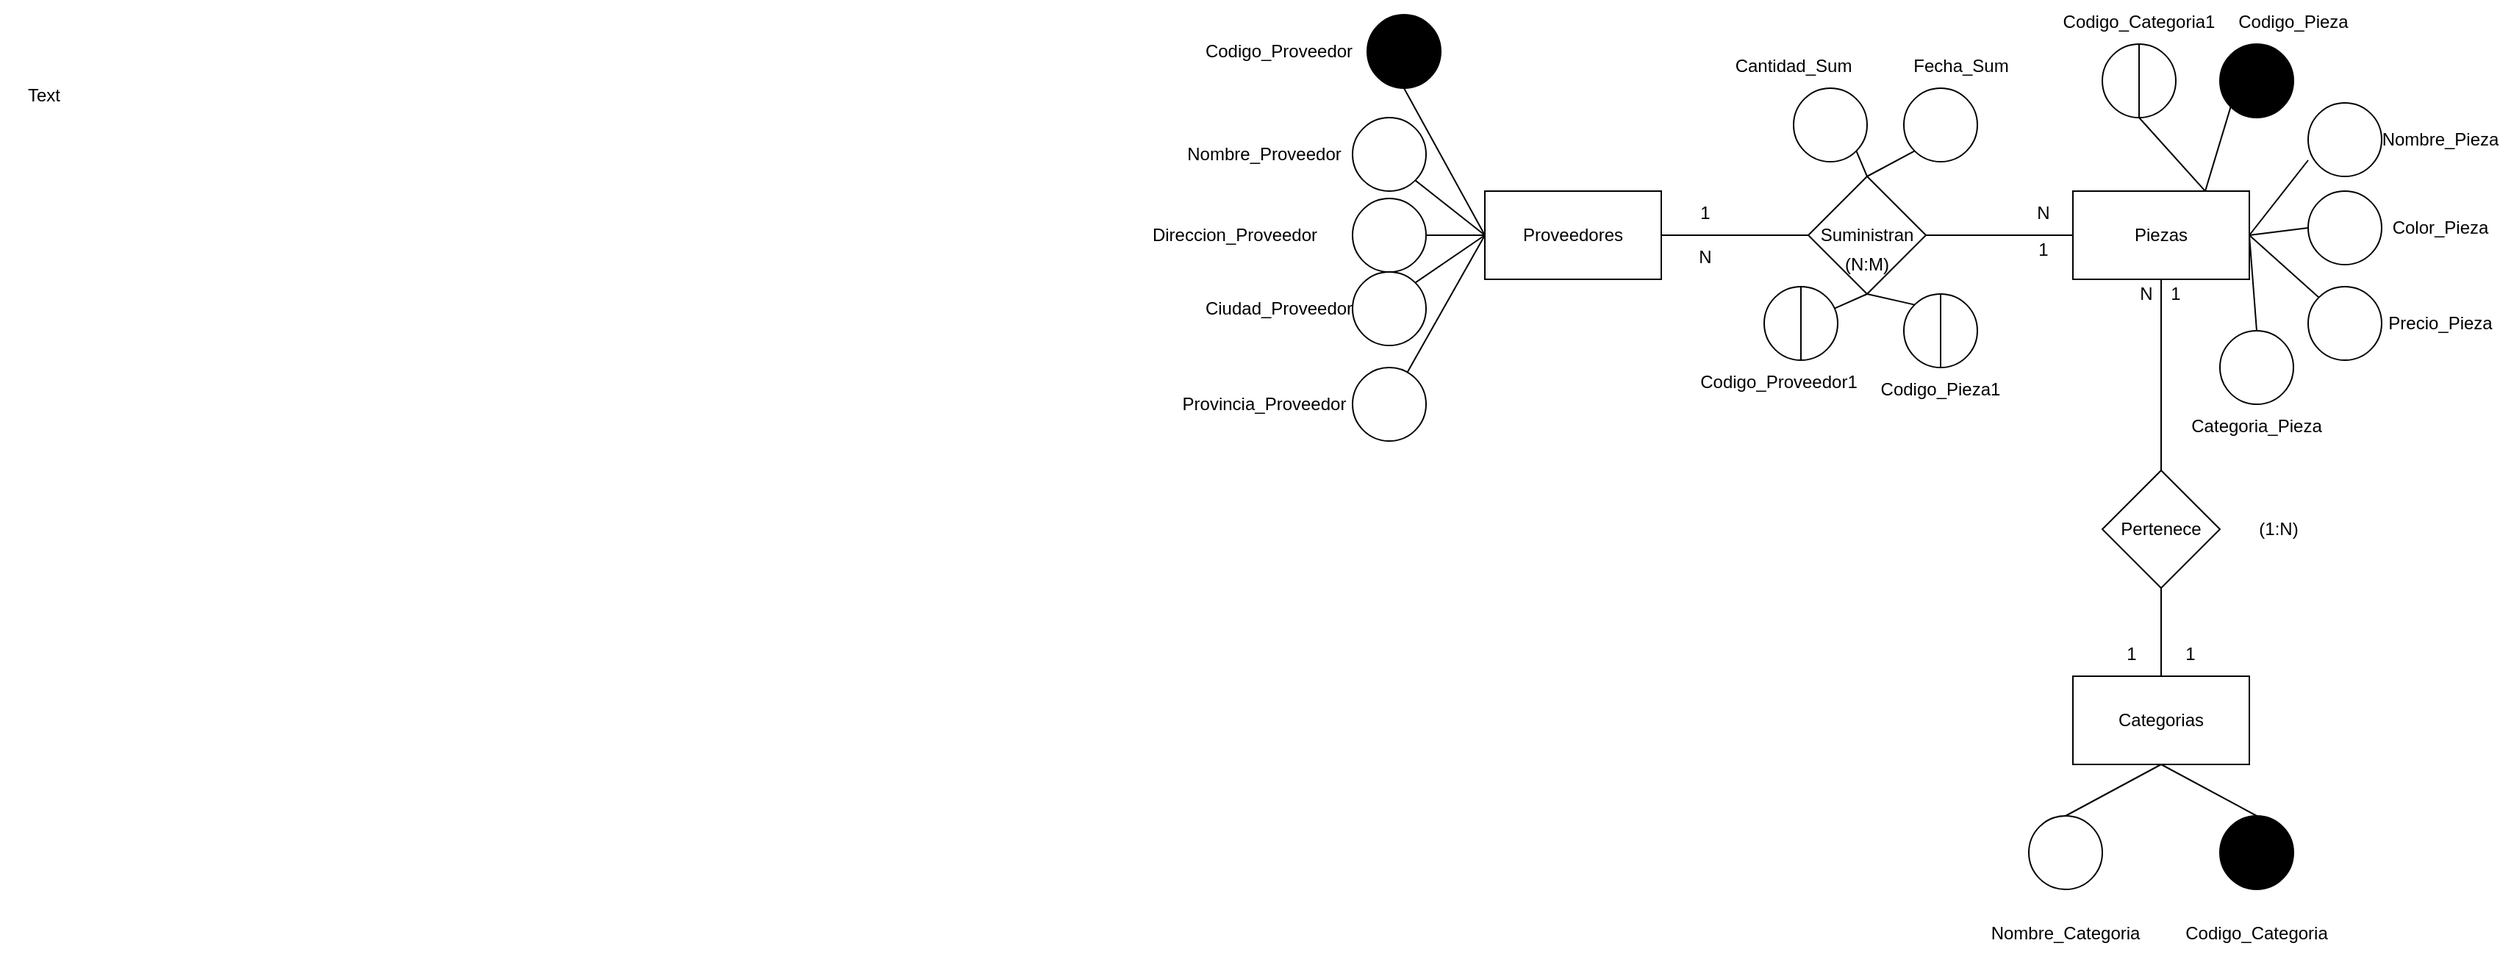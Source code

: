 <mxfile version="18.2.0" type="device"><diagram id="mLYuOWikCPeswwUpQjML" name="Page-1"><mxGraphModel dx="3207" dy="1776" grid="1" gridSize="10" guides="1" tooltips="1" connect="1" arrows="1" fold="1" page="1" pageScale="1" pageWidth="827" pageHeight="1169" math="0" shadow="0"><root><mxCell id="0"/><mxCell id="1" parent="0"/><mxCell id="brag9VQY992VoUUGH0Zw-1" value="Proveedores" style="rounded=0;whiteSpace=wrap;html=1;" vertex="1" parent="1"><mxGeometry x="120" y="110" width="120" height="60" as="geometry"/></mxCell><mxCell id="brag9VQY992VoUUGH0Zw-2" value="" style="ellipse;whiteSpace=wrap;html=1;aspect=fixed;" vertex="1" parent="1"><mxGeometry x="30" y="60" width="50" height="50" as="geometry"/></mxCell><mxCell id="brag9VQY992VoUUGH0Zw-3" value="" style="ellipse;whiteSpace=wrap;html=1;aspect=fixed;fillColor=#000000;" vertex="1" parent="1"><mxGeometry x="40" y="-10" width="50" height="50" as="geometry"/></mxCell><mxCell id="brag9VQY992VoUUGH0Zw-4" value="" style="ellipse;whiteSpace=wrap;html=1;aspect=fixed;" vertex="1" parent="1"><mxGeometry x="30" y="230" width="50" height="50" as="geometry"/></mxCell><mxCell id="brag9VQY992VoUUGH0Zw-5" value="" style="ellipse;whiteSpace=wrap;html=1;aspect=fixed;" vertex="1" parent="1"><mxGeometry x="30" y="115" width="50" height="50" as="geometry"/></mxCell><mxCell id="brag9VQY992VoUUGH0Zw-6" value="" style="ellipse;whiteSpace=wrap;html=1;aspect=fixed;" vertex="1" parent="1"><mxGeometry x="30" y="165" width="50" height="50" as="geometry"/></mxCell><mxCell id="brag9VQY992VoUUGH0Zw-7" value="Codigo_Proveedor" style="text;html=1;strokeColor=none;fillColor=none;align=center;verticalAlign=middle;whiteSpace=wrap;rounded=0;" vertex="1" parent="1"><mxGeometry x="-50" width="60" height="30" as="geometry"/></mxCell><mxCell id="brag9VQY992VoUUGH0Zw-8" value="Text" style="text;html=1;strokeColor=none;fillColor=none;align=center;verticalAlign=middle;whiteSpace=wrap;rounded=0;" vertex="1" parent="1"><mxGeometry x="-890" y="30" width="60" height="30" as="geometry"/></mxCell><mxCell id="brag9VQY992VoUUGH0Zw-9" value="Nombre_Proveedor" style="text;html=1;strokeColor=none;fillColor=none;align=center;verticalAlign=middle;whiteSpace=wrap;rounded=0;" vertex="1" parent="1"><mxGeometry x="-60" y="70" width="60" height="30" as="geometry"/></mxCell><mxCell id="brag9VQY992VoUUGH0Zw-10" value="Direccion_Proveedor" style="text;html=1;strokeColor=none;fillColor=none;align=center;verticalAlign=middle;whiteSpace=wrap;rounded=0;" vertex="1" parent="1"><mxGeometry x="-80" y="125" width="60" height="30" as="geometry"/></mxCell><mxCell id="brag9VQY992VoUUGH0Zw-11" value="Ciudad_Proveedor" style="text;html=1;strokeColor=none;fillColor=none;align=center;verticalAlign=middle;whiteSpace=wrap;rounded=0;" vertex="1" parent="1"><mxGeometry x="-50" y="175" width="60" height="30" as="geometry"/></mxCell><mxCell id="brag9VQY992VoUUGH0Zw-12" value="Provincia_Proveedor" style="text;html=1;strokeColor=none;fillColor=none;align=center;verticalAlign=middle;whiteSpace=wrap;rounded=0;" vertex="1" parent="1"><mxGeometry x="-60" y="240" width="60" height="30" as="geometry"/></mxCell><mxCell id="brag9VQY992VoUUGH0Zw-13" value="" style="endArrow=none;html=1;rounded=0;entryX=1;entryY=1;entryDx=0;entryDy=0;exitX=0;exitY=0.5;exitDx=0;exitDy=0;" edge="1" parent="1" source="brag9VQY992VoUUGH0Zw-1" target="brag9VQY992VoUUGH0Zw-2"><mxGeometry width="50" height="50" relative="1" as="geometry"><mxPoint x="250" y="210" as="sourcePoint"/><mxPoint x="300" y="160" as="targetPoint"/></mxGeometry></mxCell><mxCell id="brag9VQY992VoUUGH0Zw-14" value="" style="endArrow=none;html=1;rounded=0;entryX=0;entryY=0.5;entryDx=0;entryDy=0;exitX=1;exitY=0.5;exitDx=0;exitDy=0;" edge="1" parent="1" source="brag9VQY992VoUUGH0Zw-5" target="brag9VQY992VoUUGH0Zw-1"><mxGeometry width="50" height="50" relative="1" as="geometry"><mxPoint x="250" y="210" as="sourcePoint"/><mxPoint x="300" y="160" as="targetPoint"/></mxGeometry></mxCell><mxCell id="brag9VQY992VoUUGH0Zw-15" value="" style="endArrow=none;html=1;rounded=0;entryX=0;entryY=0.5;entryDx=0;entryDy=0;exitX=1;exitY=0;exitDx=0;exitDy=0;" edge="1" parent="1" source="brag9VQY992VoUUGH0Zw-6" target="brag9VQY992VoUUGH0Zw-1"><mxGeometry width="50" height="50" relative="1" as="geometry"><mxPoint x="250" y="210" as="sourcePoint"/><mxPoint x="300" y="160" as="targetPoint"/></mxGeometry></mxCell><mxCell id="brag9VQY992VoUUGH0Zw-16" value="" style="endArrow=none;html=1;rounded=0;entryX=0;entryY=0.5;entryDx=0;entryDy=0;" edge="1" parent="1" source="brag9VQY992VoUUGH0Zw-4" target="brag9VQY992VoUUGH0Zw-1"><mxGeometry width="50" height="50" relative="1" as="geometry"><mxPoint x="250" y="210" as="sourcePoint"/><mxPoint x="300" y="160" as="targetPoint"/></mxGeometry></mxCell><mxCell id="brag9VQY992VoUUGH0Zw-17" value="" style="endArrow=none;html=1;rounded=0;entryX=0.5;entryY=1;entryDx=0;entryDy=0;" edge="1" parent="1" target="brag9VQY992VoUUGH0Zw-3"><mxGeometry width="50" height="50" relative="1" as="geometry"><mxPoint x="120" y="140" as="sourcePoint"/><mxPoint x="300" y="160" as="targetPoint"/></mxGeometry></mxCell><mxCell id="brag9VQY992VoUUGH0Zw-18" value="" style="endArrow=none;html=1;rounded=0;exitX=1;exitY=0.5;exitDx=0;exitDy=0;" edge="1" parent="1" source="brag9VQY992VoUUGH0Zw-1"><mxGeometry width="50" height="50" relative="1" as="geometry"><mxPoint x="250" y="110" as="sourcePoint"/><mxPoint x="360" y="140" as="targetPoint"/></mxGeometry></mxCell><mxCell id="brag9VQY992VoUUGH0Zw-20" value="Suministran" style="rhombus;whiteSpace=wrap;html=1;" vertex="1" parent="1"><mxGeometry x="340" y="100" width="80" height="80" as="geometry"/></mxCell><mxCell id="brag9VQY992VoUUGH0Zw-21" value="Piezas" style="rounded=0;whiteSpace=wrap;html=1;" vertex="1" parent="1"><mxGeometry x="520" y="110" width="120" height="60" as="geometry"/></mxCell><mxCell id="brag9VQY992VoUUGH0Zw-22" value="" style="ellipse;whiteSpace=wrap;html=1;aspect=fixed;" vertex="1" parent="1"><mxGeometry x="620" y="205" width="50" height="50" as="geometry"/></mxCell><mxCell id="brag9VQY992VoUUGH0Zw-23" value="" style="ellipse;whiteSpace=wrap;html=1;aspect=fixed;" vertex="1" parent="1"><mxGeometry x="680" y="50" width="50" height="50" as="geometry"/></mxCell><mxCell id="brag9VQY992VoUUGH0Zw-24" value="" style="ellipse;whiteSpace=wrap;html=1;aspect=fixed;" vertex="1" parent="1"><mxGeometry x="680" y="175" width="50" height="50" as="geometry"/></mxCell><mxCell id="brag9VQY992VoUUGH0Zw-25" value="" style="ellipse;whiteSpace=wrap;html=1;aspect=fixed;" vertex="1" parent="1"><mxGeometry x="680" y="110" width="50" height="50" as="geometry"/></mxCell><mxCell id="brag9VQY992VoUUGH0Zw-26" value="" style="ellipse;whiteSpace=wrap;html=1;aspect=fixed;fillColor=#000000;" vertex="1" parent="1"><mxGeometry x="620" y="10" width="50" height="50" as="geometry"/></mxCell><mxCell id="brag9VQY992VoUUGH0Zw-28" value="" style="endArrow=none;html=1;rounded=0;entryX=0;entryY=1;entryDx=0;entryDy=0;exitX=0.75;exitY=0;exitDx=0;exitDy=0;" edge="1" parent="1" source="brag9VQY992VoUUGH0Zw-21" target="brag9VQY992VoUUGH0Zw-26"><mxGeometry width="50" height="50" relative="1" as="geometry"><mxPoint x="360" y="210" as="sourcePoint"/><mxPoint x="410" y="160" as="targetPoint"/></mxGeometry></mxCell><mxCell id="brag9VQY992VoUUGH0Zw-29" value="" style="endArrow=none;html=1;rounded=0;entryX=1;entryY=0.5;entryDx=0;entryDy=0;exitX=0;exitY=0.5;exitDx=0;exitDy=0;" edge="1" parent="1" source="brag9VQY992VoUUGH0Zw-21" target="brag9VQY992VoUUGH0Zw-20"><mxGeometry width="50" height="50" relative="1" as="geometry"><mxPoint x="360" y="210" as="sourcePoint"/><mxPoint x="410" y="160" as="targetPoint"/></mxGeometry></mxCell><mxCell id="brag9VQY992VoUUGH0Zw-30" value="" style="endArrow=none;html=1;rounded=0;entryX=0;entryY=0.78;entryDx=0;entryDy=0;entryPerimeter=0;exitX=1;exitY=0.5;exitDx=0;exitDy=0;" edge="1" parent="1" source="brag9VQY992VoUUGH0Zw-21" target="brag9VQY992VoUUGH0Zw-23"><mxGeometry width="50" height="50" relative="1" as="geometry"><mxPoint x="360" y="210" as="sourcePoint"/><mxPoint x="410" y="160" as="targetPoint"/></mxGeometry></mxCell><mxCell id="brag9VQY992VoUUGH0Zw-31" value="" style="endArrow=none;html=1;rounded=0;entryX=0;entryY=0.5;entryDx=0;entryDy=0;exitX=1;exitY=0.5;exitDx=0;exitDy=0;" edge="1" parent="1" source="brag9VQY992VoUUGH0Zw-21" target="brag9VQY992VoUUGH0Zw-25"><mxGeometry width="50" height="50" relative="1" as="geometry"><mxPoint x="360" y="210" as="sourcePoint"/><mxPoint x="410" y="160" as="targetPoint"/></mxGeometry></mxCell><mxCell id="brag9VQY992VoUUGH0Zw-32" value="" style="endArrow=none;html=1;rounded=0;entryX=0;entryY=0;entryDx=0;entryDy=0;exitX=1;exitY=0.5;exitDx=0;exitDy=0;" edge="1" parent="1" source="brag9VQY992VoUUGH0Zw-21" target="brag9VQY992VoUUGH0Zw-24"><mxGeometry width="50" height="50" relative="1" as="geometry"><mxPoint x="360" y="210" as="sourcePoint"/><mxPoint x="410" y="160" as="targetPoint"/></mxGeometry></mxCell><mxCell id="brag9VQY992VoUUGH0Zw-33" value="" style="endArrow=none;html=1;rounded=0;entryX=1;entryY=0.5;entryDx=0;entryDy=0;exitX=0.5;exitY=0;exitDx=0;exitDy=0;" edge="1" parent="1" source="brag9VQY992VoUUGH0Zw-22" target="brag9VQY992VoUUGH0Zw-21"><mxGeometry width="50" height="50" relative="1" as="geometry"><mxPoint x="360" y="210" as="sourcePoint"/><mxPoint x="410" y="160" as="targetPoint"/></mxGeometry></mxCell><mxCell id="brag9VQY992VoUUGH0Zw-34" value="Codigo_Pieza" style="text;html=1;strokeColor=none;fillColor=none;align=center;verticalAlign=middle;whiteSpace=wrap;rounded=0;" vertex="1" parent="1"><mxGeometry x="640" y="-20" width="60" height="30" as="geometry"/></mxCell><mxCell id="brag9VQY992VoUUGH0Zw-35" value="Nombre_Pieza" style="text;html=1;strokeColor=none;fillColor=none;align=center;verticalAlign=middle;whiteSpace=wrap;rounded=0;" vertex="1" parent="1"><mxGeometry x="740" y="60" width="60" height="30" as="geometry"/></mxCell><mxCell id="brag9VQY992VoUUGH0Zw-36" value="Color_Pieza" style="text;html=1;strokeColor=none;fillColor=none;align=center;verticalAlign=middle;whiteSpace=wrap;rounded=0;" vertex="1" parent="1"><mxGeometry x="740" y="120" width="60" height="30" as="geometry"/></mxCell><mxCell id="brag9VQY992VoUUGH0Zw-37" value="Precio_Pieza" style="text;html=1;strokeColor=none;fillColor=none;align=center;verticalAlign=middle;whiteSpace=wrap;rounded=0;" vertex="1" parent="1"><mxGeometry x="740" y="185" width="60" height="30" as="geometry"/></mxCell><mxCell id="brag9VQY992VoUUGH0Zw-38" value="Categoria_Pieza" style="text;html=1;strokeColor=none;fillColor=none;align=center;verticalAlign=middle;whiteSpace=wrap;rounded=0;" vertex="1" parent="1"><mxGeometry x="615" y="255" width="60" height="30" as="geometry"/></mxCell><mxCell id="brag9VQY992VoUUGH0Zw-39" value="" style="endArrow=none;html=1;rounded=0;entryX=0.5;entryY=1;entryDx=0;entryDy=0;exitX=0.5;exitY=0;exitDx=0;exitDy=0;" edge="1" parent="1" source="brag9VQY992VoUUGH0Zw-40" target="brag9VQY992VoUUGH0Zw-21"><mxGeometry width="50" height="50" relative="1" as="geometry"><mxPoint x="580" y="280" as="sourcePoint"/><mxPoint x="500" y="160" as="targetPoint"/></mxGeometry></mxCell><mxCell id="brag9VQY992VoUUGH0Zw-40" value="Pertenece" style="rhombus;whiteSpace=wrap;html=1;" vertex="1" parent="1"><mxGeometry x="540" y="300" width="80" height="80" as="geometry"/></mxCell><mxCell id="brag9VQY992VoUUGH0Zw-41" value="Categorias" style="rounded=0;whiteSpace=wrap;html=1;" vertex="1" parent="1"><mxGeometry x="520" y="440" width="120" height="60" as="geometry"/></mxCell><mxCell id="brag9VQY992VoUUGH0Zw-42" value="" style="ellipse;whiteSpace=wrap;html=1;aspect=fixed;" vertex="1" parent="1"><mxGeometry x="490" y="535" width="50" height="50" as="geometry"/></mxCell><mxCell id="brag9VQY992VoUUGH0Zw-43" value="" style="ellipse;whiteSpace=wrap;html=1;aspect=fixed;fillColor=#000000;" vertex="1" parent="1"><mxGeometry x="620" y="535" width="50" height="50" as="geometry"/></mxCell><mxCell id="brag9VQY992VoUUGH0Zw-45" value="" style="endArrow=none;html=1;rounded=0;entryX=0.5;entryY=1;entryDx=0;entryDy=0;exitX=0.5;exitY=0;exitDx=0;exitDy=0;" edge="1" parent="1" source="brag9VQY992VoUUGH0Zw-42" target="brag9VQY992VoUUGH0Zw-41"><mxGeometry width="50" height="50" relative="1" as="geometry"><mxPoint x="450" y="510" as="sourcePoint"/><mxPoint x="500" y="460" as="targetPoint"/></mxGeometry></mxCell><mxCell id="brag9VQY992VoUUGH0Zw-46" value="" style="endArrow=none;html=1;rounded=0;exitX=0.5;exitY=0;exitDx=0;exitDy=0;" edge="1" parent="1" source="brag9VQY992VoUUGH0Zw-43"><mxGeometry width="50" height="50" relative="1" as="geometry"><mxPoint x="450" y="510" as="sourcePoint"/><mxPoint x="580" y="500" as="targetPoint"/></mxGeometry></mxCell><mxCell id="brag9VQY992VoUUGH0Zw-47" value="" style="endArrow=none;html=1;rounded=0;entryX=0.5;entryY=1;entryDx=0;entryDy=0;exitX=0.5;exitY=0;exitDx=0;exitDy=0;" edge="1" parent="1" source="brag9VQY992VoUUGH0Zw-41" target="brag9VQY992VoUUGH0Zw-40"><mxGeometry width="50" height="50" relative="1" as="geometry"><mxPoint x="450" y="510" as="sourcePoint"/><mxPoint x="500" y="460" as="targetPoint"/></mxGeometry></mxCell><mxCell id="brag9VQY992VoUUGH0Zw-48" value="Codigo_Categoria" style="text;html=1;strokeColor=none;fillColor=none;align=center;verticalAlign=middle;whiteSpace=wrap;rounded=0;" vertex="1" parent="1"><mxGeometry x="615" y="600" width="60" height="30" as="geometry"/></mxCell><mxCell id="brag9VQY992VoUUGH0Zw-49" value="Nombre_Categoria" style="text;html=1;strokeColor=none;fillColor=none;align=center;verticalAlign=middle;whiteSpace=wrap;rounded=0;" vertex="1" parent="1"><mxGeometry x="485" y="600" width="60" height="30" as="geometry"/></mxCell><mxCell id="brag9VQY992VoUUGH0Zw-50" value="1" style="text;html=1;strokeColor=none;fillColor=none;align=center;verticalAlign=middle;whiteSpace=wrap;rounded=0;" vertex="1" parent="1"><mxGeometry x="240" y="110" width="60" height="30" as="geometry"/></mxCell><mxCell id="brag9VQY992VoUUGH0Zw-51" value="N" style="text;html=1;strokeColor=none;fillColor=none;align=center;verticalAlign=middle;whiteSpace=wrap;rounded=0;" vertex="1" parent="1"><mxGeometry x="470" y="110" width="60" height="30" as="geometry"/></mxCell><mxCell id="brag9VQY992VoUUGH0Zw-52" value="1" style="text;html=1;strokeColor=none;fillColor=none;align=center;verticalAlign=middle;whiteSpace=wrap;rounded=0;" vertex="1" parent="1"><mxGeometry x="470" y="135" width="60" height="30" as="geometry"/></mxCell><mxCell id="brag9VQY992VoUUGH0Zw-53" value="N" style="text;html=1;strokeColor=none;fillColor=none;align=center;verticalAlign=middle;whiteSpace=wrap;rounded=0;" vertex="1" parent="1"><mxGeometry x="240" y="140" width="60" height="30" as="geometry"/></mxCell><mxCell id="brag9VQY992VoUUGH0Zw-54" value="(N:M)" style="text;html=1;strokeColor=none;fillColor=none;align=center;verticalAlign=middle;whiteSpace=wrap;rounded=0;" vertex="1" parent="1"><mxGeometry x="350" y="145" width="60" height="30" as="geometry"/></mxCell><mxCell id="brag9VQY992VoUUGH0Zw-55" value="1" style="text;html=1;strokeColor=none;fillColor=none;align=center;verticalAlign=middle;whiteSpace=wrap;rounded=0;" vertex="1" parent="1"><mxGeometry x="560" y="165" width="60" height="30" as="geometry"/></mxCell><mxCell id="brag9VQY992VoUUGH0Zw-56" value="1" style="text;html=1;strokeColor=none;fillColor=none;align=center;verticalAlign=middle;whiteSpace=wrap;rounded=0;" vertex="1" parent="1"><mxGeometry x="570" y="410" width="60" height="30" as="geometry"/></mxCell><mxCell id="brag9VQY992VoUUGH0Zw-57" value="1" style="text;html=1;strokeColor=none;fillColor=none;align=center;verticalAlign=middle;whiteSpace=wrap;rounded=0;" vertex="1" parent="1"><mxGeometry x="530" y="410" width="60" height="30" as="geometry"/></mxCell><mxCell id="brag9VQY992VoUUGH0Zw-58" value="N" style="text;html=1;strokeColor=none;fillColor=none;align=center;verticalAlign=middle;whiteSpace=wrap;rounded=0;" vertex="1" parent="1"><mxGeometry x="540" y="165" width="60" height="30" as="geometry"/></mxCell><mxCell id="brag9VQY992VoUUGH0Zw-59" value="(1:N)" style="text;html=1;strokeColor=none;fillColor=none;align=center;verticalAlign=middle;whiteSpace=wrap;rounded=0;" vertex="1" parent="1"><mxGeometry x="630" y="325" width="60" height="30" as="geometry"/></mxCell><mxCell id="brag9VQY992VoUUGH0Zw-60" value="" style="ellipse;whiteSpace=wrap;html=1;aspect=fixed;fillColor=#FFFFFF;" vertex="1" parent="1"><mxGeometry x="540" y="10" width="50" height="50" as="geometry"/></mxCell><mxCell id="brag9VQY992VoUUGH0Zw-61" value="Codigo_Categoria1" style="text;html=1;strokeColor=none;fillColor=none;align=center;verticalAlign=middle;whiteSpace=wrap;rounded=0;" vertex="1" parent="1"><mxGeometry x="535" y="-20" width="60" height="30" as="geometry"/></mxCell><mxCell id="brag9VQY992VoUUGH0Zw-62" value="" style="endArrow=none;html=1;rounded=0;entryX=0.5;entryY=1;entryDx=0;entryDy=0;exitX=0.75;exitY=0;exitDx=0;exitDy=0;" edge="1" parent="1" source="brag9VQY992VoUUGH0Zw-21" target="brag9VQY992VoUUGH0Zw-60"><mxGeometry width="50" height="50" relative="1" as="geometry"><mxPoint x="560" y="210" as="sourcePoint"/><mxPoint x="610" y="160" as="targetPoint"/></mxGeometry></mxCell><mxCell id="brag9VQY992VoUUGH0Zw-63" value="" style="endArrow=none;html=1;rounded=0;exitX=0.5;exitY=1;exitDx=0;exitDy=0;" edge="1" parent="1" source="brag9VQY992VoUUGH0Zw-61" target="brag9VQY992VoUUGH0Zw-60"><mxGeometry width="50" height="50" relative="1" as="geometry"><mxPoint x="560" y="210" as="sourcePoint"/><mxPoint x="610" y="160" as="targetPoint"/></mxGeometry></mxCell><mxCell id="brag9VQY992VoUUGH0Zw-64" value="" style="endArrow=none;html=1;rounded=0;entryX=0.5;entryY=1;entryDx=0;entryDy=0;exitX=0.5;exitY=1;exitDx=0;exitDy=0;" edge="1" parent="1" source="brag9VQY992VoUUGH0Zw-61" target="brag9VQY992VoUUGH0Zw-60"><mxGeometry width="50" height="50" relative="1" as="geometry"><mxPoint x="560" y="210" as="sourcePoint"/><mxPoint x="610" y="160" as="targetPoint"/></mxGeometry></mxCell><mxCell id="brag9VQY992VoUUGH0Zw-65" value="" style="ellipse;whiteSpace=wrap;html=1;aspect=fixed;fillColor=#FFFFFF;" vertex="1" parent="1"><mxGeometry x="405" y="180" width="50" height="50" as="geometry"/></mxCell><mxCell id="brag9VQY992VoUUGH0Zw-66" value="" style="ellipse;whiteSpace=wrap;html=1;aspect=fixed;fillColor=#FFFFFF;" vertex="1" parent="1"><mxGeometry x="310" y="175" width="50" height="50" as="geometry"/></mxCell><mxCell id="brag9VQY992VoUUGH0Zw-67" value="Codigo_Pieza1" style="text;html=1;strokeColor=none;fillColor=none;align=center;verticalAlign=middle;whiteSpace=wrap;rounded=0;" vertex="1" parent="1"><mxGeometry x="400" y="230" width="60" height="30" as="geometry"/></mxCell><mxCell id="brag9VQY992VoUUGH0Zw-68" value="Codigo_Proveedor1" style="text;html=1;strokeColor=none;fillColor=none;align=center;verticalAlign=middle;whiteSpace=wrap;rounded=0;" vertex="1" parent="1"><mxGeometry x="290" y="225" width="60" height="30" as="geometry"/></mxCell><mxCell id="brag9VQY992VoUUGH0Zw-69" value="" style="ellipse;whiteSpace=wrap;html=1;aspect=fixed;fillColor=#FFFFFF;" vertex="1" parent="1"><mxGeometry x="330" y="40" width="50" height="50" as="geometry"/></mxCell><mxCell id="brag9VQY992VoUUGH0Zw-70" value="" style="ellipse;whiteSpace=wrap;html=1;aspect=fixed;fillColor=#FFFFFF;" vertex="1" parent="1"><mxGeometry x="405" y="40" width="50" height="50" as="geometry"/></mxCell><mxCell id="brag9VQY992VoUUGH0Zw-71" value="Cantidad_Sum" style="text;html=1;strokeColor=none;fillColor=none;align=center;verticalAlign=middle;whiteSpace=wrap;rounded=0;" vertex="1" parent="1"><mxGeometry x="300" y="10" width="60" height="30" as="geometry"/></mxCell><mxCell id="brag9VQY992VoUUGH0Zw-72" value="Fecha_Sum" style="text;html=1;strokeColor=none;fillColor=none;align=center;verticalAlign=middle;whiteSpace=wrap;rounded=0;" vertex="1" parent="1"><mxGeometry x="414" y="10" width="60" height="30" as="geometry"/></mxCell><mxCell id="brag9VQY992VoUUGH0Zw-73" value="" style="endArrow=none;html=1;rounded=0;entryX=0;entryY=1;entryDx=0;entryDy=0;exitX=0.5;exitY=0;exitDx=0;exitDy=0;" edge="1" parent="1" source="brag9VQY992VoUUGH0Zw-20" target="brag9VQY992VoUUGH0Zw-70"><mxGeometry width="50" height="50" relative="1" as="geometry"><mxPoint x="560" y="210" as="sourcePoint"/><mxPoint x="610" y="160" as="targetPoint"/></mxGeometry></mxCell><mxCell id="brag9VQY992VoUUGH0Zw-74" value="" style="endArrow=none;html=1;rounded=0;entryX=1;entryY=1;entryDx=0;entryDy=0;exitX=0.5;exitY=0;exitDx=0;exitDy=0;" edge="1" parent="1" source="brag9VQY992VoUUGH0Zw-20" target="brag9VQY992VoUUGH0Zw-69"><mxGeometry width="50" height="50" relative="1" as="geometry"><mxPoint x="560" y="210" as="sourcePoint"/><mxPoint x="610" y="160" as="targetPoint"/></mxGeometry></mxCell><mxCell id="brag9VQY992VoUUGH0Zw-75" value="" style="endArrow=none;html=1;rounded=0;exitX=0;exitY=0;exitDx=0;exitDy=0;" edge="1" parent="1" source="brag9VQY992VoUUGH0Zw-65"><mxGeometry width="50" height="50" relative="1" as="geometry"><mxPoint x="560" y="210" as="sourcePoint"/><mxPoint x="380" y="180" as="targetPoint"/></mxGeometry></mxCell><mxCell id="brag9VQY992VoUUGH0Zw-76" value="" style="endArrow=none;html=1;rounded=0;entryX=0.5;entryY=1;entryDx=0;entryDy=0;" edge="1" parent="1" source="brag9VQY992VoUUGH0Zw-66" target="brag9VQY992VoUUGH0Zw-20"><mxGeometry width="50" height="50" relative="1" as="geometry"><mxPoint x="560" y="210" as="sourcePoint"/><mxPoint x="610" y="160" as="targetPoint"/></mxGeometry></mxCell><mxCell id="brag9VQY992VoUUGH0Zw-77" value="" style="endArrow=none;html=1;rounded=0;exitX=0.5;exitY=0;exitDx=0;exitDy=0;entryX=0.5;entryY=0;entryDx=0;entryDy=0;" edge="1" parent="1" source="brag9VQY992VoUUGH0Zw-65" target="brag9VQY992VoUUGH0Zw-67"><mxGeometry width="50" height="50" relative="1" as="geometry"><mxPoint x="560" y="210" as="sourcePoint"/><mxPoint x="610" y="160" as="targetPoint"/></mxGeometry></mxCell><mxCell id="brag9VQY992VoUUGH0Zw-78" value="" style="endArrow=none;html=1;rounded=0;entryX=0.5;entryY=0;entryDx=0;entryDy=0;exitX=0.5;exitY=1;exitDx=0;exitDy=0;" edge="1" parent="1" source="brag9VQY992VoUUGH0Zw-66" target="brag9VQY992VoUUGH0Zw-66"><mxGeometry width="50" height="50" relative="1" as="geometry"><mxPoint x="560" y="210" as="sourcePoint"/><mxPoint x="610" y="160" as="targetPoint"/></mxGeometry></mxCell></root></mxGraphModel></diagram></mxfile>